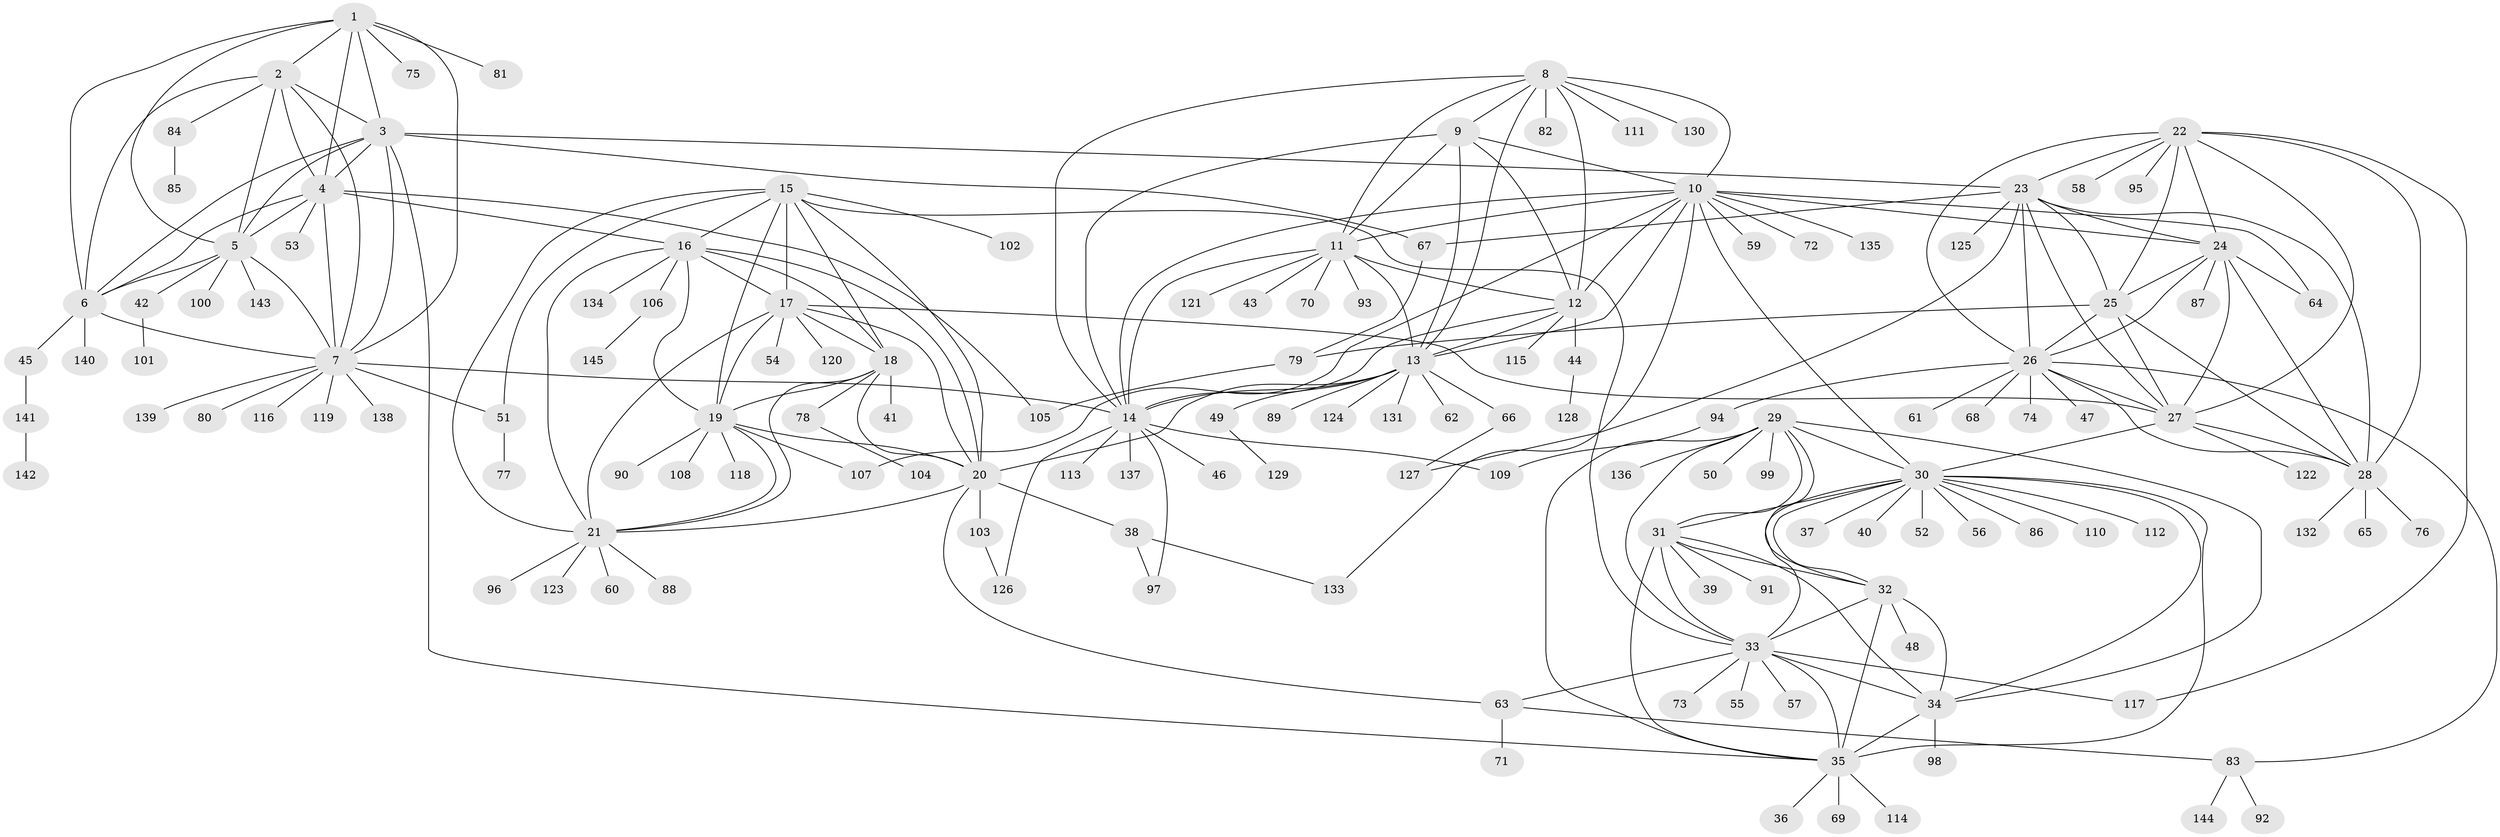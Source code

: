 // coarse degree distribution, {7: 0.034782608695652174, 14: 0.008695652173913044, 6: 0.05217391304347826, 8: 0.02608695652173913, 25: 0.008695652173913044, 9: 0.017391304347826087, 12: 0.02608695652173913, 13: 0.008695652173913044, 10: 0.017391304347826087, 5: 0.02608695652173913, 11: 0.008695652173913044, 1: 0.6173913043478261, 3: 0.043478260869565216, 2: 0.09565217391304348, 4: 0.008695652173913044}
// Generated by graph-tools (version 1.1) at 2025/42/03/06/25 10:42:07]
// undirected, 145 vertices, 239 edges
graph export_dot {
graph [start="1"]
  node [color=gray90,style=filled];
  1;
  2;
  3;
  4;
  5;
  6;
  7;
  8;
  9;
  10;
  11;
  12;
  13;
  14;
  15;
  16;
  17;
  18;
  19;
  20;
  21;
  22;
  23;
  24;
  25;
  26;
  27;
  28;
  29;
  30;
  31;
  32;
  33;
  34;
  35;
  36;
  37;
  38;
  39;
  40;
  41;
  42;
  43;
  44;
  45;
  46;
  47;
  48;
  49;
  50;
  51;
  52;
  53;
  54;
  55;
  56;
  57;
  58;
  59;
  60;
  61;
  62;
  63;
  64;
  65;
  66;
  67;
  68;
  69;
  70;
  71;
  72;
  73;
  74;
  75;
  76;
  77;
  78;
  79;
  80;
  81;
  82;
  83;
  84;
  85;
  86;
  87;
  88;
  89;
  90;
  91;
  92;
  93;
  94;
  95;
  96;
  97;
  98;
  99;
  100;
  101;
  102;
  103;
  104;
  105;
  106;
  107;
  108;
  109;
  110;
  111;
  112;
  113;
  114;
  115;
  116;
  117;
  118;
  119;
  120;
  121;
  122;
  123;
  124;
  125;
  126;
  127;
  128;
  129;
  130;
  131;
  132;
  133;
  134;
  135;
  136;
  137;
  138;
  139;
  140;
  141;
  142;
  143;
  144;
  145;
  1 -- 2;
  1 -- 3;
  1 -- 4;
  1 -- 5;
  1 -- 6;
  1 -- 7;
  1 -- 75;
  1 -- 81;
  2 -- 3;
  2 -- 4;
  2 -- 5;
  2 -- 6;
  2 -- 7;
  2 -- 84;
  3 -- 4;
  3 -- 5;
  3 -- 6;
  3 -- 7;
  3 -- 23;
  3 -- 35;
  3 -- 67;
  4 -- 5;
  4 -- 6;
  4 -- 7;
  4 -- 16;
  4 -- 53;
  4 -- 105;
  5 -- 6;
  5 -- 7;
  5 -- 42;
  5 -- 100;
  5 -- 143;
  6 -- 7;
  6 -- 45;
  6 -- 140;
  7 -- 14;
  7 -- 51;
  7 -- 80;
  7 -- 116;
  7 -- 119;
  7 -- 138;
  7 -- 139;
  8 -- 9;
  8 -- 10;
  8 -- 11;
  8 -- 12;
  8 -- 13;
  8 -- 14;
  8 -- 82;
  8 -- 111;
  8 -- 130;
  9 -- 10;
  9 -- 11;
  9 -- 12;
  9 -- 13;
  9 -- 14;
  10 -- 11;
  10 -- 12;
  10 -- 13;
  10 -- 14;
  10 -- 24;
  10 -- 30;
  10 -- 59;
  10 -- 64;
  10 -- 72;
  10 -- 107;
  10 -- 133;
  10 -- 135;
  11 -- 12;
  11 -- 13;
  11 -- 14;
  11 -- 43;
  11 -- 70;
  11 -- 93;
  11 -- 121;
  12 -- 13;
  12 -- 14;
  12 -- 44;
  12 -- 115;
  13 -- 14;
  13 -- 20;
  13 -- 49;
  13 -- 62;
  13 -- 66;
  13 -- 89;
  13 -- 124;
  13 -- 131;
  14 -- 46;
  14 -- 97;
  14 -- 109;
  14 -- 113;
  14 -- 126;
  14 -- 137;
  15 -- 16;
  15 -- 17;
  15 -- 18;
  15 -- 19;
  15 -- 20;
  15 -- 21;
  15 -- 33;
  15 -- 51;
  15 -- 102;
  16 -- 17;
  16 -- 18;
  16 -- 19;
  16 -- 20;
  16 -- 21;
  16 -- 106;
  16 -- 134;
  17 -- 18;
  17 -- 19;
  17 -- 20;
  17 -- 21;
  17 -- 27;
  17 -- 54;
  17 -- 120;
  18 -- 19;
  18 -- 20;
  18 -- 21;
  18 -- 41;
  18 -- 78;
  19 -- 20;
  19 -- 21;
  19 -- 90;
  19 -- 107;
  19 -- 108;
  19 -- 118;
  20 -- 21;
  20 -- 38;
  20 -- 63;
  20 -- 103;
  21 -- 60;
  21 -- 88;
  21 -- 96;
  21 -- 123;
  22 -- 23;
  22 -- 24;
  22 -- 25;
  22 -- 26;
  22 -- 27;
  22 -- 28;
  22 -- 58;
  22 -- 95;
  22 -- 117;
  23 -- 24;
  23 -- 25;
  23 -- 26;
  23 -- 27;
  23 -- 28;
  23 -- 67;
  23 -- 125;
  23 -- 127;
  24 -- 25;
  24 -- 26;
  24 -- 27;
  24 -- 28;
  24 -- 64;
  24 -- 87;
  25 -- 26;
  25 -- 27;
  25 -- 28;
  25 -- 79;
  26 -- 27;
  26 -- 28;
  26 -- 47;
  26 -- 61;
  26 -- 68;
  26 -- 74;
  26 -- 83;
  26 -- 94;
  27 -- 28;
  27 -- 30;
  27 -- 122;
  28 -- 65;
  28 -- 76;
  28 -- 132;
  29 -- 30;
  29 -- 31;
  29 -- 32;
  29 -- 33;
  29 -- 34;
  29 -- 35;
  29 -- 50;
  29 -- 99;
  29 -- 136;
  30 -- 31;
  30 -- 32;
  30 -- 33;
  30 -- 34;
  30 -- 35;
  30 -- 37;
  30 -- 40;
  30 -- 52;
  30 -- 56;
  30 -- 86;
  30 -- 110;
  30 -- 112;
  31 -- 32;
  31 -- 33;
  31 -- 34;
  31 -- 35;
  31 -- 39;
  31 -- 91;
  32 -- 33;
  32 -- 34;
  32 -- 35;
  32 -- 48;
  33 -- 34;
  33 -- 35;
  33 -- 55;
  33 -- 57;
  33 -- 63;
  33 -- 73;
  33 -- 117;
  34 -- 35;
  34 -- 98;
  35 -- 36;
  35 -- 69;
  35 -- 114;
  38 -- 97;
  38 -- 133;
  42 -- 101;
  44 -- 128;
  45 -- 141;
  49 -- 129;
  51 -- 77;
  63 -- 71;
  63 -- 83;
  66 -- 127;
  67 -- 79;
  78 -- 104;
  79 -- 105;
  83 -- 92;
  83 -- 144;
  84 -- 85;
  94 -- 109;
  103 -- 126;
  106 -- 145;
  141 -- 142;
}
